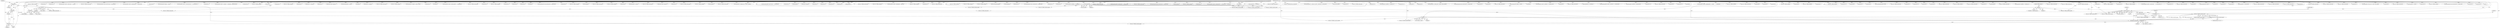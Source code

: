 digraph "0_stb_244d83bc3d859293f55812d48b3db168e581f6ab_0@pointer" {
"1000339" [label="(Call,error(f, VORBIS_invalid_first_page))"];
"1000331" [label="(Call,get8(f))"];
"1000268" [label="(Call,get8(f))"];
"1000264" [label="(Call,get32(f))"];
"1000262" [label="(Call,get32(f))"];
"1000260" [label="(Call,get32(f))"];
"1000249" [label="(Call,get32(f))"];
"1000224" [label="(Call,get8(f))"];
"1000213" [label="(Call,get32(f))"];
"1000195" [label="(Call,getn(f, header, 6))"];
"1000186" [label="(Call,get8(f))"];
"1000127" [label="(Call,start_page(f))"];
"1000108" [label="(MethodParameterIn,vorb *f)"];
"1000338" [label="(Return,return error(f, VORBIS_invalid_first_page);)"];
"1000205" [label="(Call,vorbis_validate(header))"];
"1001002" [label="(Call,error(f, VORBIS_outofmem))"];
"1001839" [label="(Call,get_bits(f,6))"];
"1000573" [label="(Call,get_bits(f, 8))"];
"1000195" [label="(Call,getn(f, header, 6))"];
"1000910" [label="(Call,setup_malloc(f, sizeof(c->codewords[0]) * c->entries))"];
"1000765" [label="(Call,error(f, VORBIS_invalid_setup))"];
"1001142" [label="(Call,setup_temp_free(f, values, sizeof(*values)*c->sorted_entries))"];
"1001600" [label="(Call,setup_malloc(f, sizeof(c->multiplicands[0]) * c->lookup_values))"];
"1000217" [label="(Call,error(f, VORBIS_invalid_first_page))"];
"1003036" [label="(Call,get_bits(f,8))"];
"1000185" [label="(Call,get8(f) != VORBIS_packet_id)"];
"1000333" [label="(ControlStructure,if (!(x & 1)))"];
"1000834" [label="(Call,setup_temp_free(f, lengths, c->entries))"];
"1001068" [label="(Call,setup_malloc(f, sizeof(*c->sorted_codewords) * (c->sorted_entries+1)))"];
"1001926" [label="(Call,get_bits(f, 4))"];
"1002550" [label="(Call,setup_malloc(f, sizeof(*r->classdata) * f->codebooks[r->classbook].entries))"];
"1001825" [label="(Call,get_bits(f,16))"];
"1000956" [label="(Call,error(f, VORBIS_outofmem))"];
"1000169" [label="(Call,error(f, VORBIS_invalid_first_page))"];
"1001227" [label="(Call,get_bits(f, 4))"];
"1000593" [label="(Call,get_bits(f,1))"];
"1000928" [label="(Call,error(f, VORBIS_outofmem))"];
"1000667" [label="(Call,get_bits(f,5))"];
"1001318" [label="(Call,get_bits(f, c->value_bits))"];
"1002435" [label="(Call,get_bits(f,1))"];
"1002867" [label="(Call,get_bits(f, ilog(f->channels-1)))"];
"1000630" [label="(Call,setup_temp_malloc(f, c->entries))"];
"1000108" [label="(MethodParameterIn,vorb *f)"];
"1000509" [label="(Call,CHECK(f))"];
"1002130" [label="(Call,get_bits(f, g->rangebits))"];
"1000521" [label="(Call,error(f, VORBIS_invalid_setup))"];
"1002573" [label="(Call,error(f, VORBIS_outofmem))"];
"1002782" [label="(Call,setup_malloc(f, f->channels * sizeof(*m->chan)))"];
"1002440" [label="(Call,get_bits(f,5))"];
"1001692" [label="(Call,CHECK(f))"];
"1002452" [label="(Call,setup_malloc(f, sizeof(r->residue_books[0]) * r->classifications))"];
"1000186" [label="(Call,get8(f))"];
"1000705" [label="(Call,error(f, VORBIS_invalid_setup))"];
"1000568" [label="(Call,get_bits(f, 8))"];
"1001088" [label="(Call,error(f, VORBIS_outofmem))"];
"1001987" [label="(Call,get_bits(f, 8))"];
"1002389" [label="(Call,get_bits(f,6))"];
"1000329" [label="(Call,x = get8(f))"];
"1002431" [label="(Call,get_bits(f,3))"];
"1001592" [label="(Call,CHECK(f))"];
"1001561" [label="(Call,setup_temp_free(f, mults,sizeof(mults[0])*c->lookup_values))"];
"1003045" [label="(Call,get_bits(f,8))"];
"1003266" [label="(Call,error(f, VORBIS_outofmem))"];
"1000350" [label="(Call,start_packet(f))"];
"1000547" [label="(Call,error(f, VORBIS_invalid_setup))"];
"1002289" [label="(Call,error(f, VORBIS_outofmem))"];
"1003139" [label="(Call,get_bits(f,8))"];
"1000811" [label="(Call,setup_malloc(f, c->entries))"];
"1002001" [label="(Call,error(f, VORBIS_invalid_setup))"];
"1002883" [label="(Call,get_bits(f, ilog(f->channels-1)))"];
"1000539" [label="(Call,get_bits(f, 8))"];
"1003171" [label="(Call,error(f, VORBIS_invalid_setup))"];
"1000464" [label="(Call,error(f, VORBIS_outofmem))"];
"1000371" [label="(Call,start_packet(f))"];
"1001791" [label="(Call,error(f, VORBIS_invalid_setup))"];
"1002707" [label="(Call,setup_malloc(f, f->mapping_count * sizeof(*f->mapping)))"];
"1000190" [label="(Call,error(f, VORBIS_invalid_first_page))"];
"1000989" [label="(Call,setup_temp_malloc(f, sizeof(*values) * c->sorted_entries))"];
"1002513" [label="(Call,get_bits(f, 8))"];
"1000401" [label="(Call,get8_packet(f))"];
"1000689" [label="(Call,get_bits(f, ilog(limit)))"];
"1002834" [label="(Call,get_bits(f,1))"];
"1003090" [label="(Call,get_bits(f, 6))"];
"1000526" [label="(Call,get_bits(f, 8))"];
"1000561" [label="(Call,get_bits(f, 8))"];
"1003132" [label="(Call,get_bits(f,16))"];
"1000139" [label="(Call,error(f, VORBIS_invalid_first_page))"];
"1001340" [label="(Call,error(f, VORBIS_invalid_setup))"];
"1001631" [label="(Call,error(f, VORBIS_outofmem))"];
"1000225" [label="(Identifier,f)"];
"1002638" [label="(Call,setup_malloc(f, sizeof(r->classdata[j][0]) * classwords))"];
"1002659" [label="(Call,error(f, VORBIS_outofmem))"];
"1002260" [label="(Call,get_bits(f, 6))"];
"1002346" [label="(Call,error(f, VORBIS_invalid_setup))"];
"1000187" [label="(Identifier,f)"];
"1000200" [label="(Call,error(f, VORBIS_unexpected_eof))"];
"1000823" [label="(Call,error(f, VORBIS_outofmem))"];
"1001298" [label="(Call,error(f, VORBIS_outofmem))"];
"1000267" [label="(Identifier,x)"];
"1001440" [label="(Call,error(f, VORBIS_outofmem))"];
"1003542" [label="(Call,stb_vorbis_get_file_offset(f))"];
"1000358" [label="(Call,next_segment(f))"];
"1001832" [label="(Call,get_bits(f,16))"];
"1001679" [label="(Call,setup_temp_free(f, mults, sizeof(mults[0])*c->lookup_values))"];
"1001971" [label="(Call,get_bits(f, 2))"];
"1000250" [label="(Identifier,f)"];
"1002062" [label="(Call,get_bits(f,4))"];
"1003201" [label="(Call,setup_malloc(f, sizeof(float) * f->blocksize_1))"];
"1000326" [label="(Call,error(f, VORBIS_invalid_setup))"];
"1003159" [label="(Call,error(f, VORBIS_invalid_setup))"];
"1000232" [label="(Call,error(f, VORBIS_invalid_first_page))"];
"1001283" [label="(Call,setup_temp_malloc(f, sizeof(mults[0]) * c->lookup_values))"];
"1000619" [label="(Call,error(f, VORBIS_invalid_setup))"];
"1001328" [label="(Call,setup_temp_free(f,mults,sizeof(mults[0])*c->lookup_values))"];
"1003174" [label="(Call,flush_packet(f))"];
"1003296" [label="(Call,error(f, VORBIS_outofmem))"];
"1000341" [label="(Identifier,VORBIS_invalid_first_page)"];
"1002950" [label="(Call,get_bits(f,2))"];
"1001382" [label="(Call,setup_malloc(f, sizeof(c->multiplicands[0]) * c->sorted_entries * c->dimensions))"];
"1000896" [label="(Call,CHECK(f))"];
"1003311" [label="(Call,init_blocksize(f, 1, f->blocksize_1))"];
"1002046" [label="(Call,error(f, VORBIS_invalid_setup))"];
"1000194" [label="(Call,!getn(f, header, 6))"];
"1001879" [label="(Call,error(f, VORBIS_feature_not_supported))"];
"1001152" [label="(Call,setup_temp_free(f, c->codewords, sizeof(*c->codewords)*c->sorted_entries))"];
"1000376" [label="(Call,IS_PUSH_MODE(f))"];
"1001730" [label="(Call,get_bits(f, 6))"];
"1003000" [label="(Call,error(f, VORBIS_invalid_setup))"];
"1000188" [label="(Identifier,VORBIS_packet_id)"];
"1000197" [label="(Identifier,header)"];
"1000344" [label="(Call,start_page(f))"];
"1000339" [label="(Call,error(f, VORBIS_invalid_first_page))"];
"1001219" [label="(Call,get_bits(f, 32))"];
"1003217" [label="(Call,setup_malloc(f, sizeof(float) * f->blocksize_1/2))"];
"1000128" [label="(Identifier,f)"];
"1000268" [label="(Call,get8(f))"];
"1001779" [label="(Call,get_bits(f, 16))"];
"1000306" [label="(Call,error(f, VORBIS_invalid_setup))"];
"1002804" [label="(Call,get_bits(f,1))"];
"1002765" [label="(Call,get_bits(f,16))"];
"1002270" [label="(Call,setup_malloc(f, f->residue_count * sizeof(f->residue_config[0])))"];
"1001428" [label="(Call,setup_temp_free(f,mults,sizeof(mults[0])*c->lookup_values))"];
"1000552" [label="(Call,get_bits(f, 8))"];
"1001854" [label="(Call,get_bits(f,4))"];
"1003082" [label="(Call,error(f, VORBIS_invalid_setup))"];
"1000249" [label="(Call,get32(f))"];
"1001166" [label="(Call,setup_temp_free(f, lengths, c->entries))"];
"1001690" [label="(Call,CHECK(f))"];
"1000446" [label="(Call,setup_malloc(f, sizeof(*f->codebooks) * f->codebook_count))"];
"1002029" [label="(Call,get_bits(f,8))"];
"1003068" [label="(Call,error(f, VORBIS_invalid_setup))"];
"1003301" [label="(Call,init_blocksize(f, 0, f->blocksize_0))"];
"1000965" [label="(Call,setup_temp_malloc(f, sizeof(*c->codewords) * c->sorted_entries))"];
"1003235" [label="(Call,setup_malloc(f, sizeof(int16) * longest_floorlist))"];
"1002334" [label="(Call,get_bits(f, 16))"];
"1001054" [label="(Call,error(f, VORBIS_invalid_setup))"];
"1002397" [label="(Call,get_bits(f,8))"];
"1002353" [label="(Call,get_bits(f, 24))"];
"1001179" [label="(Call,CHECK(f))"];
"1000159" [label="(Call,error(f, VORBIS_invalid_first_page))"];
"1001405" [label="(Call,setup_malloc(f, sizeof(c->multiplicands[0]) * c->entries        * c->dimensions))"];
"1002800" [label="(Call,error(f, VORBIS_outofmem))"];
"1002954" [label="(Call,error(f, VORBIS_invalid_setup))"];
"1003054" [label="(Call,get_bits(f,8))"];
"1003118" [label="(Call,get_bits(f,1))"];
"1002812" [label="(Call,get_bits(f,4))"];
"1000257" [label="(Call,error(f, VORBIS_invalid_first_page))"];
"1000265" [label="(Identifier,f)"];
"1002471" [label="(Call,error(f, VORBIS_outofmem))"];
"1002697" [label="(Call,get_bits(f,6))"];
"1003535" [label="(Call,error(f, VORBIS_outofmem))"];
"1000262" [label="(Call,get32(f))"];
"1000181" [label="(Call,error(f, VORBIS_invalid_first_page))"];
"1000740" [label="(Call,get_bits(f,1))"];
"1001758" [label="(Call,error(f, VORBIS_outofmem))"];
"1001714" [label="(Call,get_bits(f, 16))"];
"1000436" [label="(Call,get_bits(f,8))"];
"1000752" [label="(Call,get_bits(f, 5))"];
"1001875" [label="(Call,get_bits(f,8))"];
"1000127" [label="(Call,start_page(f))"];
"1000381" [label="(Call,is_whole_packet_present(f, TRUE))"];
"1002409" [label="(Call,error(f, VORBIS_invalid_setup))"];
"1000215" [label="(Literal,0)"];
"1001905" [label="(Call,get_bits(f, 5))"];
"1001211" [label="(Call,get_bits(f, 32))"];
"1001235" [label="(Call,get_bits(f,1))"];
"1000198" [label="(Literal,6)"];
"1001818" [label="(Call,get_bits(f,8))"];
"1002773" [label="(Call,error(f, VORBIS_invalid_setup))"];
"1000338" [label="(Return,return error(f, VORBIS_invalid_first_page);)"];
"1000653" [label="(Call,error(f, VORBIS_outofmem))"];
"1000126" [label="(Call,!start_page(f))"];
"1002940" [label="(Call,error(f, VORBIS_invalid_setup))"];
"1000214" [label="(Identifier,f)"];
"1002984" [label="(Call,get_bits(f, 4))"];
"1000421" [label="(Call,get8_packet(f))"];
"1000331" [label="(Call,get8(f))"];
"1002529" [label="(Call,error(f, VORBIS_invalid_setup))"];
"1003277" [label="(Call,setup_malloc(f, sizeof(float) * f->blocksize_1/2))"];
"1000220" [label="(Call,f->channels = get8(f))"];
"1003546" [label="(MethodReturn,static int)"];
"1003149" [label="(Call,error(f, VORBIS_invalid_setup))"];
"1000269" [label="(Identifier,f)"];
"1000260" [label="(Call,get32(f))"];
"1000245" [label="(Call,f->sample_rate = get32(f))"];
"1000261" [label="(Identifier,f)"];
"1000340" [label="(Identifier,f)"];
"1001276" [label="(Call,error(f, VORBIS_invalid_setup))"];
"1000208" [label="(Call,error(f, VORBIS_invalid_first_page))"];
"1002904" [label="(Call,error(f, VORBIS_invalid_setup))"];
"1000318" [label="(Call,error(f, VORBIS_invalid_setup))"];
"1000149" [label="(Call,error(f, VORBIS_invalid_first_page))"];
"1000603" [label="(Call,get_bits(f,1))"];
"1000109" [label="(Block,)"];
"1000196" [label="(Identifier,f)"];
"1000982" [label="(Call,error(f, VORBIS_outofmem))"];
"1003125" [label="(Call,get_bits(f,16))"];
"1001117" [label="(Call,error(f, VORBIS_outofmem))"];
"1001097" [label="(Call,setup_malloc(f, sizeof(*c->sorted_values   ) * (c->sorted_entries+1)))"];
"1002360" [label="(Call,get_bits(f, 24))"];
"1000224" [label="(Call,get8(f))"];
"1002372" [label="(Call,error(f, VORBIS_invalid_setup))"];
"1002843" [label="(Call,get_bits(f,8))"];
"1001049" [label="(Call,setup_temp_free(f, values, 0))"];
"1000360" [label="(Call,skip(f, len))"];
"1001961" [label="(Call,get_bits(f, 3))"];
"1001846" [label="(Call,get_bits(f,8))"];
"1000945" [label="(Call,setup_malloc(f, c->sorted_entries))"];
"1000213" [label="(Call,get32(f))"];
"1001195" [label="(Call,error(f, VORBIS_invalid_setup))"];
"1000405" [label="(Call,error(f, VORBIS_invalid_setup))"];
"1001722" [label="(Call,error(f, VORBIS_invalid_setup))"];
"1002380" [label="(Call,get_bits(f,24))"];
"1000242" [label="(Call,error(f, VORBIS_too_many_channels))"];
"1000534" [label="(Call,error(f, VORBIS_invalid_setup))"];
"1000264" [label="(Call,get32(f))"];
"1002920" [label="(Call,error(f, VORBIS_invalid_setup))"];
"1000428" [label="(Call,error(f, VORBIS_invalid_setup))"];
"1001185" [label="(Call,get_bits(f, 4))"];
"1001740" [label="(Call,setup_malloc(f, f->floor_count * sizeof(*f->floor_config)))"];
"1000212" [label="(Call,get32(f) != 0)"];
"1002054" [label="(Call,get_bits(f,2))"];
"1001573" [label="(Call,error(f, VORBIS_invalid_setup))"];
"1000644" [label="(Call,setup_malloc(f, c->entries))"];
"1000332" [label="(Identifier,f)"];
"1000266" [label="(Call,x = get8(f))"];
"1001697" [label="(Call,get_bits(f, 6))"];
"1000263" [label="(Identifier,f)"];
"1002725" [label="(Call,error(f, VORBIS_outofmem))"];
"1001619" [label="(Call,setup_temp_free(f, mults,sizeof(mults[0])*c->lookup_values))"];
"1000513" [label="(Call,get_bits(f, 8))"];
"1000582" [label="(Call,get_bits(f, 8))"];
"1000339" -> "1000338"  [label="AST: "];
"1000339" -> "1000341"  [label="CFG: "];
"1000340" -> "1000339"  [label="AST: "];
"1000341" -> "1000339"  [label="AST: "];
"1000338" -> "1000339"  [label="CFG: "];
"1000339" -> "1003546"  [label="DDG: error(f, VORBIS_invalid_first_page)"];
"1000339" -> "1003546"  [label="DDG: f"];
"1000339" -> "1003546"  [label="DDG: VORBIS_invalid_first_page"];
"1000339" -> "1000338"  [label="DDG: error(f, VORBIS_invalid_first_page)"];
"1000331" -> "1000339"  [label="DDG: f"];
"1000108" -> "1000339"  [label="DDG: f"];
"1000331" -> "1000329"  [label="AST: "];
"1000331" -> "1000332"  [label="CFG: "];
"1000332" -> "1000331"  [label="AST: "];
"1000329" -> "1000331"  [label="CFG: "];
"1000331" -> "1000329"  [label="DDG: f"];
"1000268" -> "1000331"  [label="DDG: f"];
"1000108" -> "1000331"  [label="DDG: f"];
"1000331" -> "1000344"  [label="DDG: f"];
"1000268" -> "1000266"  [label="AST: "];
"1000268" -> "1000269"  [label="CFG: "];
"1000269" -> "1000268"  [label="AST: "];
"1000266" -> "1000268"  [label="CFG: "];
"1000268" -> "1000266"  [label="DDG: f"];
"1000264" -> "1000268"  [label="DDG: f"];
"1000108" -> "1000268"  [label="DDG: f"];
"1000268" -> "1000306"  [label="DDG: f"];
"1000268" -> "1000318"  [label="DDG: f"];
"1000268" -> "1000326"  [label="DDG: f"];
"1000264" -> "1000109"  [label="AST: "];
"1000264" -> "1000265"  [label="CFG: "];
"1000265" -> "1000264"  [label="AST: "];
"1000267" -> "1000264"  [label="CFG: "];
"1000264" -> "1003546"  [label="DDG: get32(f)"];
"1000262" -> "1000264"  [label="DDG: f"];
"1000108" -> "1000264"  [label="DDG: f"];
"1000262" -> "1000109"  [label="AST: "];
"1000262" -> "1000263"  [label="CFG: "];
"1000263" -> "1000262"  [label="AST: "];
"1000265" -> "1000262"  [label="CFG: "];
"1000260" -> "1000262"  [label="DDG: f"];
"1000108" -> "1000262"  [label="DDG: f"];
"1000260" -> "1000109"  [label="AST: "];
"1000260" -> "1000261"  [label="CFG: "];
"1000261" -> "1000260"  [label="AST: "];
"1000263" -> "1000260"  [label="CFG: "];
"1000249" -> "1000260"  [label="DDG: f"];
"1000108" -> "1000260"  [label="DDG: f"];
"1000249" -> "1000245"  [label="AST: "];
"1000249" -> "1000250"  [label="CFG: "];
"1000250" -> "1000249"  [label="AST: "];
"1000245" -> "1000249"  [label="CFG: "];
"1000249" -> "1000245"  [label="DDG: f"];
"1000224" -> "1000249"  [label="DDG: f"];
"1000108" -> "1000249"  [label="DDG: f"];
"1000249" -> "1000257"  [label="DDG: f"];
"1000224" -> "1000220"  [label="AST: "];
"1000224" -> "1000225"  [label="CFG: "];
"1000225" -> "1000224"  [label="AST: "];
"1000220" -> "1000224"  [label="CFG: "];
"1000224" -> "1000220"  [label="DDG: f"];
"1000213" -> "1000224"  [label="DDG: f"];
"1000108" -> "1000224"  [label="DDG: f"];
"1000224" -> "1000232"  [label="DDG: f"];
"1000224" -> "1000242"  [label="DDG: f"];
"1000213" -> "1000212"  [label="AST: "];
"1000213" -> "1000214"  [label="CFG: "];
"1000214" -> "1000213"  [label="AST: "];
"1000215" -> "1000213"  [label="CFG: "];
"1000213" -> "1000212"  [label="DDG: f"];
"1000195" -> "1000213"  [label="DDG: f"];
"1000108" -> "1000213"  [label="DDG: f"];
"1000213" -> "1000217"  [label="DDG: f"];
"1000195" -> "1000194"  [label="AST: "];
"1000195" -> "1000198"  [label="CFG: "];
"1000196" -> "1000195"  [label="AST: "];
"1000197" -> "1000195"  [label="AST: "];
"1000198" -> "1000195"  [label="AST: "];
"1000194" -> "1000195"  [label="CFG: "];
"1000195" -> "1003546"  [label="DDG: header"];
"1000195" -> "1000194"  [label="DDG: f"];
"1000195" -> "1000194"  [label="DDG: header"];
"1000195" -> "1000194"  [label="DDG: 6"];
"1000186" -> "1000195"  [label="DDG: f"];
"1000108" -> "1000195"  [label="DDG: f"];
"1000195" -> "1000200"  [label="DDG: f"];
"1000195" -> "1000205"  [label="DDG: header"];
"1000195" -> "1000208"  [label="DDG: f"];
"1000186" -> "1000185"  [label="AST: "];
"1000186" -> "1000187"  [label="CFG: "];
"1000187" -> "1000186"  [label="AST: "];
"1000188" -> "1000186"  [label="CFG: "];
"1000186" -> "1000185"  [label="DDG: f"];
"1000127" -> "1000186"  [label="DDG: f"];
"1000108" -> "1000186"  [label="DDG: f"];
"1000186" -> "1000190"  [label="DDG: f"];
"1000127" -> "1000126"  [label="AST: "];
"1000127" -> "1000128"  [label="CFG: "];
"1000128" -> "1000127"  [label="AST: "];
"1000126" -> "1000127"  [label="CFG: "];
"1000127" -> "1003546"  [label="DDG: f"];
"1000127" -> "1000126"  [label="DDG: f"];
"1000108" -> "1000127"  [label="DDG: f"];
"1000127" -> "1000139"  [label="DDG: f"];
"1000127" -> "1000149"  [label="DDG: f"];
"1000127" -> "1000159"  [label="DDG: f"];
"1000127" -> "1000169"  [label="DDG: f"];
"1000127" -> "1000181"  [label="DDG: f"];
"1000108" -> "1000107"  [label="AST: "];
"1000108" -> "1003546"  [label="DDG: f"];
"1000108" -> "1000139"  [label="DDG: f"];
"1000108" -> "1000149"  [label="DDG: f"];
"1000108" -> "1000159"  [label="DDG: f"];
"1000108" -> "1000169"  [label="DDG: f"];
"1000108" -> "1000181"  [label="DDG: f"];
"1000108" -> "1000190"  [label="DDG: f"];
"1000108" -> "1000200"  [label="DDG: f"];
"1000108" -> "1000208"  [label="DDG: f"];
"1000108" -> "1000217"  [label="DDG: f"];
"1000108" -> "1000232"  [label="DDG: f"];
"1000108" -> "1000242"  [label="DDG: f"];
"1000108" -> "1000257"  [label="DDG: f"];
"1000108" -> "1000306"  [label="DDG: f"];
"1000108" -> "1000318"  [label="DDG: f"];
"1000108" -> "1000326"  [label="DDG: f"];
"1000108" -> "1000344"  [label="DDG: f"];
"1000108" -> "1000350"  [label="DDG: f"];
"1000108" -> "1000358"  [label="DDG: f"];
"1000108" -> "1000360"  [label="DDG: f"];
"1000108" -> "1000371"  [label="DDG: f"];
"1000108" -> "1000376"  [label="DDG: f"];
"1000108" -> "1000381"  [label="DDG: f"];
"1000108" -> "1000401"  [label="DDG: f"];
"1000108" -> "1000405"  [label="DDG: f"];
"1000108" -> "1000421"  [label="DDG: f"];
"1000108" -> "1000428"  [label="DDG: f"];
"1000108" -> "1000436"  [label="DDG: f"];
"1000108" -> "1000446"  [label="DDG: f"];
"1000108" -> "1000464"  [label="DDG: f"];
"1000108" -> "1000509"  [label="DDG: f"];
"1000108" -> "1000513"  [label="DDG: f"];
"1000108" -> "1000521"  [label="DDG: f"];
"1000108" -> "1000526"  [label="DDG: f"];
"1000108" -> "1000534"  [label="DDG: f"];
"1000108" -> "1000539"  [label="DDG: f"];
"1000108" -> "1000547"  [label="DDG: f"];
"1000108" -> "1000552"  [label="DDG: f"];
"1000108" -> "1000561"  [label="DDG: f"];
"1000108" -> "1000568"  [label="DDG: f"];
"1000108" -> "1000573"  [label="DDG: f"];
"1000108" -> "1000582"  [label="DDG: f"];
"1000108" -> "1000593"  [label="DDG: f"];
"1000108" -> "1000603"  [label="DDG: f"];
"1000108" -> "1000619"  [label="DDG: f"];
"1000108" -> "1000630"  [label="DDG: f"];
"1000108" -> "1000644"  [label="DDG: f"];
"1000108" -> "1000653"  [label="DDG: f"];
"1000108" -> "1000667"  [label="DDG: f"];
"1000108" -> "1000689"  [label="DDG: f"];
"1000108" -> "1000705"  [label="DDG: f"];
"1000108" -> "1000740"  [label="DDG: f"];
"1000108" -> "1000752"  [label="DDG: f"];
"1000108" -> "1000765"  [label="DDG: f"];
"1000108" -> "1000811"  [label="DDG: f"];
"1000108" -> "1000823"  [label="DDG: f"];
"1000108" -> "1000834"  [label="DDG: f"];
"1000108" -> "1000896"  [label="DDG: f"];
"1000108" -> "1000910"  [label="DDG: f"];
"1000108" -> "1000928"  [label="DDG: f"];
"1000108" -> "1000945"  [label="DDG: f"];
"1000108" -> "1000956"  [label="DDG: f"];
"1000108" -> "1000965"  [label="DDG: f"];
"1000108" -> "1000982"  [label="DDG: f"];
"1000108" -> "1000989"  [label="DDG: f"];
"1000108" -> "1001002"  [label="DDG: f"];
"1000108" -> "1001049"  [label="DDG: f"];
"1000108" -> "1001054"  [label="DDG: f"];
"1000108" -> "1001068"  [label="DDG: f"];
"1000108" -> "1001088"  [label="DDG: f"];
"1000108" -> "1001097"  [label="DDG: f"];
"1000108" -> "1001117"  [label="DDG: f"];
"1000108" -> "1001142"  [label="DDG: f"];
"1000108" -> "1001152"  [label="DDG: f"];
"1000108" -> "1001166"  [label="DDG: f"];
"1000108" -> "1001179"  [label="DDG: f"];
"1000108" -> "1001185"  [label="DDG: f"];
"1000108" -> "1001195"  [label="DDG: f"];
"1000108" -> "1001211"  [label="DDG: f"];
"1000108" -> "1001219"  [label="DDG: f"];
"1000108" -> "1001227"  [label="DDG: f"];
"1000108" -> "1001235"  [label="DDG: f"];
"1000108" -> "1001276"  [label="DDG: f"];
"1000108" -> "1001283"  [label="DDG: f"];
"1000108" -> "1001298"  [label="DDG: f"];
"1000108" -> "1001318"  [label="DDG: f"];
"1000108" -> "1001328"  [label="DDG: f"];
"1000108" -> "1001340"  [label="DDG: f"];
"1000108" -> "1001382"  [label="DDG: f"];
"1000108" -> "1001405"  [label="DDG: f"];
"1000108" -> "1001428"  [label="DDG: f"];
"1000108" -> "1001440"  [label="DDG: f"];
"1000108" -> "1001561"  [label="DDG: f"];
"1000108" -> "1001573"  [label="DDG: f"];
"1000108" -> "1001592"  [label="DDG: f"];
"1000108" -> "1001600"  [label="DDG: f"];
"1000108" -> "1001619"  [label="DDG: f"];
"1000108" -> "1001631"  [label="DDG: f"];
"1000108" -> "1001679"  [label="DDG: f"];
"1000108" -> "1001690"  [label="DDG: f"];
"1000108" -> "1001692"  [label="DDG: f"];
"1000108" -> "1001697"  [label="DDG: f"];
"1000108" -> "1001714"  [label="DDG: f"];
"1000108" -> "1001722"  [label="DDG: f"];
"1000108" -> "1001730"  [label="DDG: f"];
"1000108" -> "1001740"  [label="DDG: f"];
"1000108" -> "1001758"  [label="DDG: f"];
"1000108" -> "1001779"  [label="DDG: f"];
"1000108" -> "1001791"  [label="DDG: f"];
"1000108" -> "1001818"  [label="DDG: f"];
"1000108" -> "1001825"  [label="DDG: f"];
"1000108" -> "1001832"  [label="DDG: f"];
"1000108" -> "1001839"  [label="DDG: f"];
"1000108" -> "1001846"  [label="DDG: f"];
"1000108" -> "1001854"  [label="DDG: f"];
"1000108" -> "1001875"  [label="DDG: f"];
"1000108" -> "1001879"  [label="DDG: f"];
"1000108" -> "1001905"  [label="DDG: f"];
"1000108" -> "1001926"  [label="DDG: f"];
"1000108" -> "1001961"  [label="DDG: f"];
"1000108" -> "1001971"  [label="DDG: f"];
"1000108" -> "1001987"  [label="DDG: f"];
"1000108" -> "1002001"  [label="DDG: f"];
"1000108" -> "1002029"  [label="DDG: f"];
"1000108" -> "1002046"  [label="DDG: f"];
"1000108" -> "1002054"  [label="DDG: f"];
"1000108" -> "1002062"  [label="DDG: f"];
"1000108" -> "1002130"  [label="DDG: f"];
"1000108" -> "1002260"  [label="DDG: f"];
"1000108" -> "1002270"  [label="DDG: f"];
"1000108" -> "1002289"  [label="DDG: f"];
"1000108" -> "1002334"  [label="DDG: f"];
"1000108" -> "1002346"  [label="DDG: f"];
"1000108" -> "1002353"  [label="DDG: f"];
"1000108" -> "1002360"  [label="DDG: f"];
"1000108" -> "1002372"  [label="DDG: f"];
"1000108" -> "1002380"  [label="DDG: f"];
"1000108" -> "1002389"  [label="DDG: f"];
"1000108" -> "1002397"  [label="DDG: f"];
"1000108" -> "1002409"  [label="DDG: f"];
"1000108" -> "1002431"  [label="DDG: f"];
"1000108" -> "1002435"  [label="DDG: f"];
"1000108" -> "1002440"  [label="DDG: f"];
"1000108" -> "1002452"  [label="DDG: f"];
"1000108" -> "1002471"  [label="DDG: f"];
"1000108" -> "1002513"  [label="DDG: f"];
"1000108" -> "1002529"  [label="DDG: f"];
"1000108" -> "1002550"  [label="DDG: f"];
"1000108" -> "1002573"  [label="DDG: f"];
"1000108" -> "1002638"  [label="DDG: f"];
"1000108" -> "1002659"  [label="DDG: f"];
"1000108" -> "1002697"  [label="DDG: f"];
"1000108" -> "1002707"  [label="DDG: f"];
"1000108" -> "1002725"  [label="DDG: f"];
"1000108" -> "1002765"  [label="DDG: f"];
"1000108" -> "1002773"  [label="DDG: f"];
"1000108" -> "1002782"  [label="DDG: f"];
"1000108" -> "1002800"  [label="DDG: f"];
"1000108" -> "1002804"  [label="DDG: f"];
"1000108" -> "1002812"  [label="DDG: f"];
"1000108" -> "1002834"  [label="DDG: f"];
"1000108" -> "1002843"  [label="DDG: f"];
"1000108" -> "1002867"  [label="DDG: f"];
"1000108" -> "1002883"  [label="DDG: f"];
"1000108" -> "1002904"  [label="DDG: f"];
"1000108" -> "1002920"  [label="DDG: f"];
"1000108" -> "1002940"  [label="DDG: f"];
"1000108" -> "1002950"  [label="DDG: f"];
"1000108" -> "1002954"  [label="DDG: f"];
"1000108" -> "1002984"  [label="DDG: f"];
"1000108" -> "1003000"  [label="DDG: f"];
"1000108" -> "1003036"  [label="DDG: f"];
"1000108" -> "1003045"  [label="DDG: f"];
"1000108" -> "1003054"  [label="DDG: f"];
"1000108" -> "1003068"  [label="DDG: f"];
"1000108" -> "1003082"  [label="DDG: f"];
"1000108" -> "1003090"  [label="DDG: f"];
"1000108" -> "1003118"  [label="DDG: f"];
"1000108" -> "1003125"  [label="DDG: f"];
"1000108" -> "1003132"  [label="DDG: f"];
"1000108" -> "1003139"  [label="DDG: f"];
"1000108" -> "1003149"  [label="DDG: f"];
"1000108" -> "1003159"  [label="DDG: f"];
"1000108" -> "1003171"  [label="DDG: f"];
"1000108" -> "1003174"  [label="DDG: f"];
"1000108" -> "1003201"  [label="DDG: f"];
"1000108" -> "1003217"  [label="DDG: f"];
"1000108" -> "1003235"  [label="DDG: f"];
"1000108" -> "1003266"  [label="DDG: f"];
"1000108" -> "1003277"  [label="DDG: f"];
"1000108" -> "1003296"  [label="DDG: f"];
"1000108" -> "1003301"  [label="DDG: f"];
"1000108" -> "1003311"  [label="DDG: f"];
"1000108" -> "1003535"  [label="DDG: f"];
"1000108" -> "1003542"  [label="DDG: f"];
"1000338" -> "1000333"  [label="AST: "];
"1003546" -> "1000338"  [label="CFG: "];
"1000338" -> "1003546"  [label="DDG: <RET>"];
}
